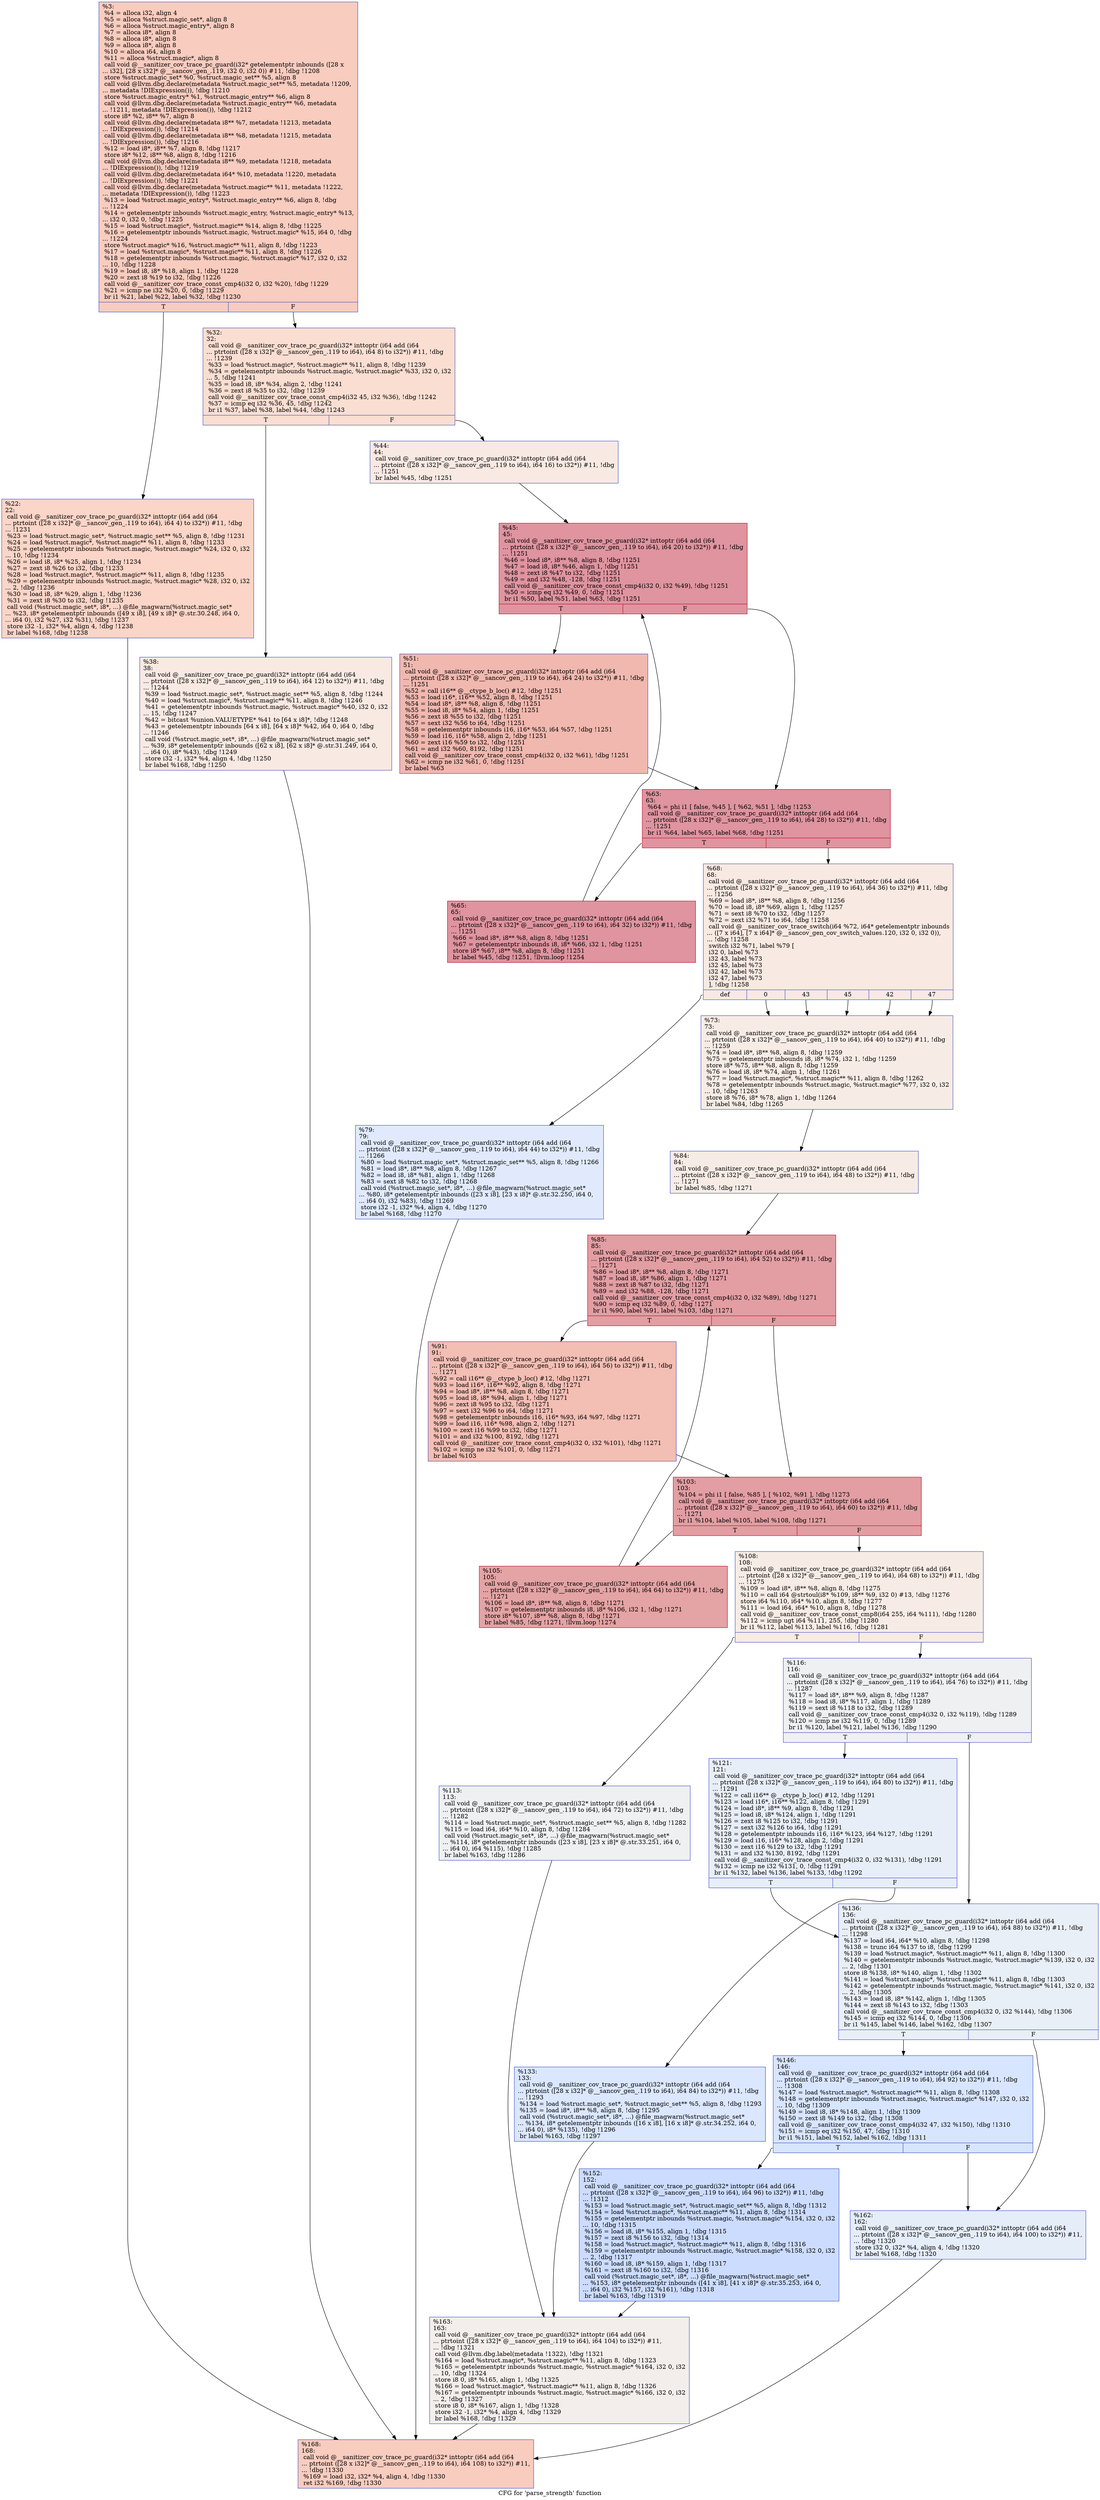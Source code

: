 digraph "CFG for 'parse_strength' function" {
	label="CFG for 'parse_strength' function";

	Node0x5555559c68d0 [shape=record,color="#3d50c3ff", style=filled, fillcolor="#f08b6e70",label="{%3:\l  %4 = alloca i32, align 4\l  %5 = alloca %struct.magic_set*, align 8\l  %6 = alloca %struct.magic_entry*, align 8\l  %7 = alloca i8*, align 8\l  %8 = alloca i8*, align 8\l  %9 = alloca i8*, align 8\l  %10 = alloca i64, align 8\l  %11 = alloca %struct.magic*, align 8\l  call void @__sanitizer_cov_trace_pc_guard(i32* getelementptr inbounds ([28 x\l... i32], [28 x i32]* @__sancov_gen_.119, i32 0, i32 0)) #11, !dbg !1208\l  store %struct.magic_set* %0, %struct.magic_set** %5, align 8\l  call void @llvm.dbg.declare(metadata %struct.magic_set** %5, metadata !1209,\l... metadata !DIExpression()), !dbg !1210\l  store %struct.magic_entry* %1, %struct.magic_entry** %6, align 8\l  call void @llvm.dbg.declare(metadata %struct.magic_entry** %6, metadata\l... !1211, metadata !DIExpression()), !dbg !1212\l  store i8* %2, i8** %7, align 8\l  call void @llvm.dbg.declare(metadata i8** %7, metadata !1213, metadata\l... !DIExpression()), !dbg !1214\l  call void @llvm.dbg.declare(metadata i8** %8, metadata !1215, metadata\l... !DIExpression()), !dbg !1216\l  %12 = load i8*, i8** %7, align 8, !dbg !1217\l  store i8* %12, i8** %8, align 8, !dbg !1216\l  call void @llvm.dbg.declare(metadata i8** %9, metadata !1218, metadata\l... !DIExpression()), !dbg !1219\l  call void @llvm.dbg.declare(metadata i64* %10, metadata !1220, metadata\l... !DIExpression()), !dbg !1221\l  call void @llvm.dbg.declare(metadata %struct.magic** %11, metadata !1222,\l... metadata !DIExpression()), !dbg !1223\l  %13 = load %struct.magic_entry*, %struct.magic_entry** %6, align 8, !dbg\l... !1224\l  %14 = getelementptr inbounds %struct.magic_entry, %struct.magic_entry* %13,\l... i32 0, i32 0, !dbg !1225\l  %15 = load %struct.magic*, %struct.magic** %14, align 8, !dbg !1225\l  %16 = getelementptr inbounds %struct.magic, %struct.magic* %15, i64 0, !dbg\l... !1224\l  store %struct.magic* %16, %struct.magic** %11, align 8, !dbg !1223\l  %17 = load %struct.magic*, %struct.magic** %11, align 8, !dbg !1226\l  %18 = getelementptr inbounds %struct.magic, %struct.magic* %17, i32 0, i32\l... 10, !dbg !1228\l  %19 = load i8, i8* %18, align 1, !dbg !1228\l  %20 = zext i8 %19 to i32, !dbg !1226\l  call void @__sanitizer_cov_trace_const_cmp4(i32 0, i32 %20), !dbg !1229\l  %21 = icmp ne i32 %20, 0, !dbg !1229\l  br i1 %21, label %22, label %32, !dbg !1230\l|{<s0>T|<s1>F}}"];
	Node0x5555559c68d0:s0 -> Node0x5555559c80b0;
	Node0x5555559c68d0:s1 -> Node0x5555559c8100;
	Node0x5555559c80b0 [shape=record,color="#3d50c3ff", style=filled, fillcolor="#f5a08170",label="{%22:\l22:                                               \l  call void @__sanitizer_cov_trace_pc_guard(i32* inttoptr (i64 add (i64\l... ptrtoint ([28 x i32]* @__sancov_gen_.119 to i64), i64 4) to i32*)) #11, !dbg\l... !1231\l  %23 = load %struct.magic_set*, %struct.magic_set** %5, align 8, !dbg !1231\l  %24 = load %struct.magic*, %struct.magic** %11, align 8, !dbg !1233\l  %25 = getelementptr inbounds %struct.magic, %struct.magic* %24, i32 0, i32\l... 10, !dbg !1234\l  %26 = load i8, i8* %25, align 1, !dbg !1234\l  %27 = zext i8 %26 to i32, !dbg !1233\l  %28 = load %struct.magic*, %struct.magic** %11, align 8, !dbg !1235\l  %29 = getelementptr inbounds %struct.magic, %struct.magic* %28, i32 0, i32\l... 2, !dbg !1236\l  %30 = load i8, i8* %29, align 1, !dbg !1236\l  %31 = zext i8 %30 to i32, !dbg !1235\l  call void (%struct.magic_set*, i8*, ...) @file_magwarn(%struct.magic_set*\l... %23, i8* getelementptr inbounds ([49 x i8], [49 x i8]* @.str.30.248, i64 0,\l... i64 0), i32 %27, i32 %31), !dbg !1237\l  store i32 -1, i32* %4, align 4, !dbg !1238\l  br label %168, !dbg !1238\l}"];
	Node0x5555559c80b0 -> Node0x5555559c88d0;
	Node0x5555559c8100 [shape=record,color="#3d50c3ff", style=filled, fillcolor="#f7b59970",label="{%32:\l32:                                               \l  call void @__sanitizer_cov_trace_pc_guard(i32* inttoptr (i64 add (i64\l... ptrtoint ([28 x i32]* @__sancov_gen_.119 to i64), i64 8) to i32*)) #11, !dbg\l... !1239\l  %33 = load %struct.magic*, %struct.magic** %11, align 8, !dbg !1239\l  %34 = getelementptr inbounds %struct.magic, %struct.magic* %33, i32 0, i32\l... 5, !dbg !1241\l  %35 = load i8, i8* %34, align 2, !dbg !1241\l  %36 = zext i8 %35 to i32, !dbg !1239\l  call void @__sanitizer_cov_trace_const_cmp4(i32 45, i32 %36), !dbg !1242\l  %37 = icmp eq i32 %36, 45, !dbg !1242\l  br i1 %37, label %38, label %44, !dbg !1243\l|{<s0>T|<s1>F}}"];
	Node0x5555559c8100:s0 -> Node0x5555559c8150;
	Node0x5555559c8100:s1 -> Node0x5555559c81a0;
	Node0x5555559c8150 [shape=record,color="#3d50c3ff", style=filled, fillcolor="#efcebd70",label="{%38:\l38:                                               \l  call void @__sanitizer_cov_trace_pc_guard(i32* inttoptr (i64 add (i64\l... ptrtoint ([28 x i32]* @__sancov_gen_.119 to i64), i64 12) to i32*)) #11, !dbg\l... !1244\l  %39 = load %struct.magic_set*, %struct.magic_set** %5, align 8, !dbg !1244\l  %40 = load %struct.magic*, %struct.magic** %11, align 8, !dbg !1246\l  %41 = getelementptr inbounds %struct.magic, %struct.magic* %40, i32 0, i32\l... 15, !dbg !1247\l  %42 = bitcast %union.VALUETYPE* %41 to [64 x i8]*, !dbg !1248\l  %43 = getelementptr inbounds [64 x i8], [64 x i8]* %42, i64 0, i64 0, !dbg\l... !1246\l  call void (%struct.magic_set*, i8*, ...) @file_magwarn(%struct.magic_set*\l... %39, i8* getelementptr inbounds ([62 x i8], [62 x i8]* @.str.31.249, i64 0,\l... i64 0), i8* %43), !dbg !1249\l  store i32 -1, i32* %4, align 4, !dbg !1250\l  br label %168, !dbg !1250\l}"];
	Node0x5555559c8150 -> Node0x5555559c88d0;
	Node0x5555559c81a0 [shape=record,color="#3d50c3ff", style=filled, fillcolor="#efcebd70",label="{%44:\l44:                                               \l  call void @__sanitizer_cov_trace_pc_guard(i32* inttoptr (i64 add (i64\l... ptrtoint ([28 x i32]* @__sancov_gen_.119 to i64), i64 16) to i32*)) #11, !dbg\l... !1251\l  br label %45, !dbg !1251\l}"];
	Node0x5555559c81a0 -> Node0x5555559c81f0;
	Node0x5555559c81f0 [shape=record,color="#b70d28ff", style=filled, fillcolor="#b70d2870",label="{%45:\l45:                                               \l  call void @__sanitizer_cov_trace_pc_guard(i32* inttoptr (i64 add (i64\l... ptrtoint ([28 x i32]* @__sancov_gen_.119 to i64), i64 20) to i32*)) #11, !dbg\l... !1251\l  %46 = load i8*, i8** %8, align 8, !dbg !1251\l  %47 = load i8, i8* %46, align 1, !dbg !1251\l  %48 = zext i8 %47 to i32, !dbg !1251\l  %49 = and i32 %48, -128, !dbg !1251\l  call void @__sanitizer_cov_trace_const_cmp4(i32 0, i32 %49), !dbg !1251\l  %50 = icmp eq i32 %49, 0, !dbg !1251\l  br i1 %50, label %51, label %63, !dbg !1251\l|{<s0>T|<s1>F}}"];
	Node0x5555559c81f0:s0 -> Node0x5555559c8240;
	Node0x5555559c81f0:s1 -> Node0x5555559c8290;
	Node0x5555559c8240 [shape=record,color="#3d50c3ff", style=filled, fillcolor="#dc5d4a70",label="{%51:\l51:                                               \l  call void @__sanitizer_cov_trace_pc_guard(i32* inttoptr (i64 add (i64\l... ptrtoint ([28 x i32]* @__sancov_gen_.119 to i64), i64 24) to i32*)) #11, !dbg\l... !1251\l  %52 = call i16** @__ctype_b_loc() #12, !dbg !1251\l  %53 = load i16*, i16** %52, align 8, !dbg !1251\l  %54 = load i8*, i8** %8, align 8, !dbg !1251\l  %55 = load i8, i8* %54, align 1, !dbg !1251\l  %56 = zext i8 %55 to i32, !dbg !1251\l  %57 = sext i32 %56 to i64, !dbg !1251\l  %58 = getelementptr inbounds i16, i16* %53, i64 %57, !dbg !1251\l  %59 = load i16, i16* %58, align 2, !dbg !1251\l  %60 = zext i16 %59 to i32, !dbg !1251\l  %61 = and i32 %60, 8192, !dbg !1251\l  call void @__sanitizer_cov_trace_const_cmp4(i32 0, i32 %61), !dbg !1251\l  %62 = icmp ne i32 %61, 0, !dbg !1251\l  br label %63\l}"];
	Node0x5555559c8240 -> Node0x5555559c8290;
	Node0x5555559c8290 [shape=record,color="#b70d28ff", style=filled, fillcolor="#b70d2870",label="{%63:\l63:                                               \l  %64 = phi i1 [ false, %45 ], [ %62, %51 ], !dbg !1253\l  call void @__sanitizer_cov_trace_pc_guard(i32* inttoptr (i64 add (i64\l... ptrtoint ([28 x i32]* @__sancov_gen_.119 to i64), i64 28) to i32*)) #11, !dbg\l... !1251\l  br i1 %64, label %65, label %68, !dbg !1251\l|{<s0>T|<s1>F}}"];
	Node0x5555559c8290:s0 -> Node0x5555559c82e0;
	Node0x5555559c8290:s1 -> Node0x5555559c8330;
	Node0x5555559c82e0 [shape=record,color="#b70d28ff", style=filled, fillcolor="#b70d2870",label="{%65:\l65:                                               \l  call void @__sanitizer_cov_trace_pc_guard(i32* inttoptr (i64 add (i64\l... ptrtoint ([28 x i32]* @__sancov_gen_.119 to i64), i64 32) to i32*)) #11, !dbg\l... !1251\l  %66 = load i8*, i8** %8, align 8, !dbg !1251\l  %67 = getelementptr inbounds i8, i8* %66, i32 1, !dbg !1251\l  store i8* %67, i8** %8, align 8, !dbg !1251\l  br label %45, !dbg !1251, !llvm.loop !1254\l}"];
	Node0x5555559c82e0 -> Node0x5555559c81f0;
	Node0x5555559c8330 [shape=record,color="#3d50c3ff", style=filled, fillcolor="#efcebd70",label="{%68:\l68:                                               \l  call void @__sanitizer_cov_trace_pc_guard(i32* inttoptr (i64 add (i64\l... ptrtoint ([28 x i32]* @__sancov_gen_.119 to i64), i64 36) to i32*)) #11, !dbg\l... !1256\l  %69 = load i8*, i8** %8, align 8, !dbg !1256\l  %70 = load i8, i8* %69, align 1, !dbg !1257\l  %71 = sext i8 %70 to i32, !dbg !1257\l  %72 = zext i32 %71 to i64, !dbg !1258\l  call void @__sanitizer_cov_trace_switch(i64 %72, i64* getelementptr inbounds\l... ([7 x i64], [7 x i64]* @__sancov_gen_cov_switch_values.120, i32 0, i32 0)),\l... !dbg !1258\l  switch i32 %71, label %79 [\l    i32 0, label %73\l    i32 43, label %73\l    i32 45, label %73\l    i32 42, label %73\l    i32 47, label %73\l  ], !dbg !1258\l|{<s0>def|<s1>0|<s2>43|<s3>45|<s4>42|<s5>47}}"];
	Node0x5555559c8330:s0 -> Node0x5555559c83d0;
	Node0x5555559c8330:s1 -> Node0x5555559c8380;
	Node0x5555559c8330:s2 -> Node0x5555559c8380;
	Node0x5555559c8330:s3 -> Node0x5555559c8380;
	Node0x5555559c8330:s4 -> Node0x5555559c8380;
	Node0x5555559c8330:s5 -> Node0x5555559c8380;
	Node0x5555559c8380 [shape=record,color="#3d50c3ff", style=filled, fillcolor="#ecd3c570",label="{%73:\l73:                                               \l  call void @__sanitizer_cov_trace_pc_guard(i32* inttoptr (i64 add (i64\l... ptrtoint ([28 x i32]* @__sancov_gen_.119 to i64), i64 40) to i32*)) #11, !dbg\l... !1259\l  %74 = load i8*, i8** %8, align 8, !dbg !1259\l  %75 = getelementptr inbounds i8, i8* %74, i32 1, !dbg !1259\l  store i8* %75, i8** %8, align 8, !dbg !1259\l  %76 = load i8, i8* %74, align 1, !dbg !1261\l  %77 = load %struct.magic*, %struct.magic** %11, align 8, !dbg !1262\l  %78 = getelementptr inbounds %struct.magic, %struct.magic* %77, i32 0, i32\l... 10, !dbg !1263\l  store i8 %76, i8* %78, align 1, !dbg !1264\l  br label %84, !dbg !1265\l}"];
	Node0x5555559c8380 -> Node0x5555559c8420;
	Node0x5555559c83d0 [shape=record,color="#3d50c3ff", style=filled, fillcolor="#b9d0f970",label="{%79:\l79:                                               \l  call void @__sanitizer_cov_trace_pc_guard(i32* inttoptr (i64 add (i64\l... ptrtoint ([28 x i32]* @__sancov_gen_.119 to i64), i64 44) to i32*)) #11, !dbg\l... !1266\l  %80 = load %struct.magic_set*, %struct.magic_set** %5, align 8, !dbg !1266\l  %81 = load i8*, i8** %8, align 8, !dbg !1267\l  %82 = load i8, i8* %81, align 1, !dbg !1268\l  %83 = sext i8 %82 to i32, !dbg !1268\l  call void (%struct.magic_set*, i8*, ...) @file_magwarn(%struct.magic_set*\l... %80, i8* getelementptr inbounds ([23 x i8], [23 x i8]* @.str.32.250, i64 0,\l... i64 0), i32 %83), !dbg !1269\l  store i32 -1, i32* %4, align 4, !dbg !1270\l  br label %168, !dbg !1270\l}"];
	Node0x5555559c83d0 -> Node0x5555559c88d0;
	Node0x5555559c8420 [shape=record,color="#3d50c3ff", style=filled, fillcolor="#ecd3c570",label="{%84:\l84:                                               \l  call void @__sanitizer_cov_trace_pc_guard(i32* inttoptr (i64 add (i64\l... ptrtoint ([28 x i32]* @__sancov_gen_.119 to i64), i64 48) to i32*)) #11, !dbg\l... !1271\l  br label %85, !dbg !1271\l}"];
	Node0x5555559c8420 -> Node0x5555559c8470;
	Node0x5555559c8470 [shape=record,color="#b70d28ff", style=filled, fillcolor="#be242e70",label="{%85:\l85:                                               \l  call void @__sanitizer_cov_trace_pc_guard(i32* inttoptr (i64 add (i64\l... ptrtoint ([28 x i32]* @__sancov_gen_.119 to i64), i64 52) to i32*)) #11, !dbg\l... !1271\l  %86 = load i8*, i8** %8, align 8, !dbg !1271\l  %87 = load i8, i8* %86, align 1, !dbg !1271\l  %88 = zext i8 %87 to i32, !dbg !1271\l  %89 = and i32 %88, -128, !dbg !1271\l  call void @__sanitizer_cov_trace_const_cmp4(i32 0, i32 %89), !dbg !1271\l  %90 = icmp eq i32 %89, 0, !dbg !1271\l  br i1 %90, label %91, label %103, !dbg !1271\l|{<s0>T|<s1>F}}"];
	Node0x5555559c8470:s0 -> Node0x5555559c84c0;
	Node0x5555559c8470:s1 -> Node0x5555559c8510;
	Node0x5555559c84c0 [shape=record,color="#3d50c3ff", style=filled, fillcolor="#e36c5570",label="{%91:\l91:                                               \l  call void @__sanitizer_cov_trace_pc_guard(i32* inttoptr (i64 add (i64\l... ptrtoint ([28 x i32]* @__sancov_gen_.119 to i64), i64 56) to i32*)) #11, !dbg\l... !1271\l  %92 = call i16** @__ctype_b_loc() #12, !dbg !1271\l  %93 = load i16*, i16** %92, align 8, !dbg !1271\l  %94 = load i8*, i8** %8, align 8, !dbg !1271\l  %95 = load i8, i8* %94, align 1, !dbg !1271\l  %96 = zext i8 %95 to i32, !dbg !1271\l  %97 = sext i32 %96 to i64, !dbg !1271\l  %98 = getelementptr inbounds i16, i16* %93, i64 %97, !dbg !1271\l  %99 = load i16, i16* %98, align 2, !dbg !1271\l  %100 = zext i16 %99 to i32, !dbg !1271\l  %101 = and i32 %100, 8192, !dbg !1271\l  call void @__sanitizer_cov_trace_const_cmp4(i32 0, i32 %101), !dbg !1271\l  %102 = icmp ne i32 %101, 0, !dbg !1271\l  br label %103\l}"];
	Node0x5555559c84c0 -> Node0x5555559c8510;
	Node0x5555559c8510 [shape=record,color="#b70d28ff", style=filled, fillcolor="#be242e70",label="{%103:\l103:                                              \l  %104 = phi i1 [ false, %85 ], [ %102, %91 ], !dbg !1273\l  call void @__sanitizer_cov_trace_pc_guard(i32* inttoptr (i64 add (i64\l... ptrtoint ([28 x i32]* @__sancov_gen_.119 to i64), i64 60) to i32*)) #11, !dbg\l... !1271\l  br i1 %104, label %105, label %108, !dbg !1271\l|{<s0>T|<s1>F}}"];
	Node0x5555559c8510:s0 -> Node0x5555559c8560;
	Node0x5555559c8510:s1 -> Node0x5555559c85b0;
	Node0x5555559c8560 [shape=record,color="#b70d28ff", style=filled, fillcolor="#c32e3170",label="{%105:\l105:                                              \l  call void @__sanitizer_cov_trace_pc_guard(i32* inttoptr (i64 add (i64\l... ptrtoint ([28 x i32]* @__sancov_gen_.119 to i64), i64 64) to i32*)) #11, !dbg\l... !1271\l  %106 = load i8*, i8** %8, align 8, !dbg !1271\l  %107 = getelementptr inbounds i8, i8* %106, i32 1, !dbg !1271\l  store i8* %107, i8** %8, align 8, !dbg !1271\l  br label %85, !dbg !1271, !llvm.loop !1274\l}"];
	Node0x5555559c8560 -> Node0x5555559c8470;
	Node0x5555559c85b0 [shape=record,color="#3d50c3ff", style=filled, fillcolor="#ecd3c570",label="{%108:\l108:                                              \l  call void @__sanitizer_cov_trace_pc_guard(i32* inttoptr (i64 add (i64\l... ptrtoint ([28 x i32]* @__sancov_gen_.119 to i64), i64 68) to i32*)) #11, !dbg\l... !1275\l  %109 = load i8*, i8** %8, align 8, !dbg !1275\l  %110 = call i64 @strtoul(i8* %109, i8** %9, i32 0) #13, !dbg !1276\l  store i64 %110, i64* %10, align 8, !dbg !1277\l  %111 = load i64, i64* %10, align 8, !dbg !1278\l  call void @__sanitizer_cov_trace_const_cmp8(i64 255, i64 %111), !dbg !1280\l  %112 = icmp ugt i64 %111, 255, !dbg !1280\l  br i1 %112, label %113, label %116, !dbg !1281\l|{<s0>T|<s1>F}}"];
	Node0x5555559c85b0:s0 -> Node0x5555559c8600;
	Node0x5555559c85b0:s1 -> Node0x5555559c8650;
	Node0x5555559c8600 [shape=record,color="#3d50c3ff", style=filled, fillcolor="#d9dce170",label="{%113:\l113:                                              \l  call void @__sanitizer_cov_trace_pc_guard(i32* inttoptr (i64 add (i64\l... ptrtoint ([28 x i32]* @__sancov_gen_.119 to i64), i64 72) to i32*)) #11, !dbg\l... !1282\l  %114 = load %struct.magic_set*, %struct.magic_set** %5, align 8, !dbg !1282\l  %115 = load i64, i64* %10, align 8, !dbg !1284\l  call void (%struct.magic_set*, i8*, ...) @file_magwarn(%struct.magic_set*\l... %114, i8* getelementptr inbounds ([23 x i8], [23 x i8]* @.str.33.251, i64 0,\l... i64 0), i64 %115), !dbg !1285\l  br label %163, !dbg !1286\l}"];
	Node0x5555559c8600 -> Node0x5555559c8880;
	Node0x5555559c8650 [shape=record,color="#3d50c3ff", style=filled, fillcolor="#d9dce170",label="{%116:\l116:                                              \l  call void @__sanitizer_cov_trace_pc_guard(i32* inttoptr (i64 add (i64\l... ptrtoint ([28 x i32]* @__sancov_gen_.119 to i64), i64 76) to i32*)) #11, !dbg\l... !1287\l  %117 = load i8*, i8** %9, align 8, !dbg !1287\l  %118 = load i8, i8* %117, align 1, !dbg !1289\l  %119 = sext i8 %118 to i32, !dbg !1289\l  call void @__sanitizer_cov_trace_const_cmp4(i32 0, i32 %119), !dbg !1289\l  %120 = icmp ne i32 %119, 0, !dbg !1289\l  br i1 %120, label %121, label %136, !dbg !1290\l|{<s0>T|<s1>F}}"];
	Node0x5555559c8650:s0 -> Node0x5555559c86a0;
	Node0x5555559c8650:s1 -> Node0x5555559c8740;
	Node0x5555559c86a0 [shape=record,color="#3d50c3ff", style=filled, fillcolor="#cbd8ee70",label="{%121:\l121:                                              \l  call void @__sanitizer_cov_trace_pc_guard(i32* inttoptr (i64 add (i64\l... ptrtoint ([28 x i32]* @__sancov_gen_.119 to i64), i64 80) to i32*)) #11, !dbg\l... !1291\l  %122 = call i16** @__ctype_b_loc() #12, !dbg !1291\l  %123 = load i16*, i16** %122, align 8, !dbg !1291\l  %124 = load i8*, i8** %9, align 8, !dbg !1291\l  %125 = load i8, i8* %124, align 1, !dbg !1291\l  %126 = zext i8 %125 to i32, !dbg !1291\l  %127 = sext i32 %126 to i64, !dbg !1291\l  %128 = getelementptr inbounds i16, i16* %123, i64 %127, !dbg !1291\l  %129 = load i16, i16* %128, align 2, !dbg !1291\l  %130 = zext i16 %129 to i32, !dbg !1291\l  %131 = and i32 %130, 8192, !dbg !1291\l  call void @__sanitizer_cov_trace_const_cmp4(i32 0, i32 %131), !dbg !1291\l  %132 = icmp ne i32 %131, 0, !dbg !1291\l  br i1 %132, label %136, label %133, !dbg !1292\l|{<s0>T|<s1>F}}"];
	Node0x5555559c86a0:s0 -> Node0x5555559c8740;
	Node0x5555559c86a0:s1 -> Node0x5555559c86f0;
	Node0x5555559c86f0 [shape=record,color="#3d50c3ff", style=filled, fillcolor="#aec9fc70",label="{%133:\l133:                                              \l  call void @__sanitizer_cov_trace_pc_guard(i32* inttoptr (i64 add (i64\l... ptrtoint ([28 x i32]* @__sancov_gen_.119 to i64), i64 84) to i32*)) #11, !dbg\l... !1293\l  %134 = load %struct.magic_set*, %struct.magic_set** %5, align 8, !dbg !1293\l  %135 = load i8*, i8** %8, align 8, !dbg !1295\l  call void (%struct.magic_set*, i8*, ...) @file_magwarn(%struct.magic_set*\l... %134, i8* getelementptr inbounds ([16 x i8], [16 x i8]* @.str.34.252, i64 0,\l... i64 0), i8* %135), !dbg !1296\l  br label %163, !dbg !1297\l}"];
	Node0x5555559c86f0 -> Node0x5555559c8880;
	Node0x5555559c8740 [shape=record,color="#3d50c3ff", style=filled, fillcolor="#cedaeb70",label="{%136:\l136:                                              \l  call void @__sanitizer_cov_trace_pc_guard(i32* inttoptr (i64 add (i64\l... ptrtoint ([28 x i32]* @__sancov_gen_.119 to i64), i64 88) to i32*)) #11, !dbg\l... !1298\l  %137 = load i64, i64* %10, align 8, !dbg !1298\l  %138 = trunc i64 %137 to i8, !dbg !1299\l  %139 = load %struct.magic*, %struct.magic** %11, align 8, !dbg !1300\l  %140 = getelementptr inbounds %struct.magic, %struct.magic* %139, i32 0, i32\l... 2, !dbg !1301\l  store i8 %138, i8* %140, align 1, !dbg !1302\l  %141 = load %struct.magic*, %struct.magic** %11, align 8, !dbg !1303\l  %142 = getelementptr inbounds %struct.magic, %struct.magic* %141, i32 0, i32\l... 2, !dbg !1305\l  %143 = load i8, i8* %142, align 1, !dbg !1305\l  %144 = zext i8 %143 to i32, !dbg !1303\l  call void @__sanitizer_cov_trace_const_cmp4(i32 0, i32 %144), !dbg !1306\l  %145 = icmp eq i32 %144, 0, !dbg !1306\l  br i1 %145, label %146, label %162, !dbg !1307\l|{<s0>T|<s1>F}}"];
	Node0x5555559c8740:s0 -> Node0x5555559c8790;
	Node0x5555559c8740:s1 -> Node0x5555559c8830;
	Node0x5555559c8790 [shape=record,color="#3d50c3ff", style=filled, fillcolor="#a7c5fe70",label="{%146:\l146:                                              \l  call void @__sanitizer_cov_trace_pc_guard(i32* inttoptr (i64 add (i64\l... ptrtoint ([28 x i32]* @__sancov_gen_.119 to i64), i64 92) to i32*)) #11, !dbg\l... !1308\l  %147 = load %struct.magic*, %struct.magic** %11, align 8, !dbg !1308\l  %148 = getelementptr inbounds %struct.magic, %struct.magic* %147, i32 0, i32\l... 10, !dbg !1309\l  %149 = load i8, i8* %148, align 1, !dbg !1309\l  %150 = zext i8 %149 to i32, !dbg !1308\l  call void @__sanitizer_cov_trace_const_cmp4(i32 47, i32 %150), !dbg !1310\l  %151 = icmp eq i32 %150, 47, !dbg !1310\l  br i1 %151, label %152, label %162, !dbg !1311\l|{<s0>T|<s1>F}}"];
	Node0x5555559c8790:s0 -> Node0x5555559c87e0;
	Node0x5555559c8790:s1 -> Node0x5555559c8830;
	Node0x5555559c87e0 [shape=record,color="#3d50c3ff", style=filled, fillcolor="#8caffe70",label="{%152:\l152:                                              \l  call void @__sanitizer_cov_trace_pc_guard(i32* inttoptr (i64 add (i64\l... ptrtoint ([28 x i32]* @__sancov_gen_.119 to i64), i64 96) to i32*)) #11, !dbg\l... !1312\l  %153 = load %struct.magic_set*, %struct.magic_set** %5, align 8, !dbg !1312\l  %154 = load %struct.magic*, %struct.magic** %11, align 8, !dbg !1314\l  %155 = getelementptr inbounds %struct.magic, %struct.magic* %154, i32 0, i32\l... 10, !dbg !1315\l  %156 = load i8, i8* %155, align 1, !dbg !1315\l  %157 = zext i8 %156 to i32, !dbg !1314\l  %158 = load %struct.magic*, %struct.magic** %11, align 8, !dbg !1316\l  %159 = getelementptr inbounds %struct.magic, %struct.magic* %158, i32 0, i32\l... 2, !dbg !1317\l  %160 = load i8, i8* %159, align 1, !dbg !1317\l  %161 = zext i8 %160 to i32, !dbg !1316\l  call void (%struct.magic_set*, i8*, ...) @file_magwarn(%struct.magic_set*\l... %153, i8* getelementptr inbounds ([41 x i8], [41 x i8]* @.str.35.253, i64 0,\l... i64 0), i32 %157, i32 %161), !dbg !1318\l  br label %163, !dbg !1319\l}"];
	Node0x5555559c87e0 -> Node0x5555559c8880;
	Node0x5555559c8830 [shape=record,color="#3d50c3ff", style=filled, fillcolor="#c5d6f270",label="{%162:\l162:                                              \l  call void @__sanitizer_cov_trace_pc_guard(i32* inttoptr (i64 add (i64\l... ptrtoint ([28 x i32]* @__sancov_gen_.119 to i64), i64 100) to i32*)) #11,\l... !dbg !1320\l  store i32 0, i32* %4, align 4, !dbg !1320\l  br label %168, !dbg !1320\l}"];
	Node0x5555559c8830 -> Node0x5555559c88d0;
	Node0x5555559c8880 [shape=record,color="#3d50c3ff", style=filled, fillcolor="#e3d9d370",label="{%163:\l163:                                              \l  call void @__sanitizer_cov_trace_pc_guard(i32* inttoptr (i64 add (i64\l... ptrtoint ([28 x i32]* @__sancov_gen_.119 to i64), i64 104) to i32*)) #11,\l... !dbg !1321\l  call void @llvm.dbg.label(metadata !1322), !dbg !1321\l  %164 = load %struct.magic*, %struct.magic** %11, align 8, !dbg !1323\l  %165 = getelementptr inbounds %struct.magic, %struct.magic* %164, i32 0, i32\l... 10, !dbg !1324\l  store i8 0, i8* %165, align 1, !dbg !1325\l  %166 = load %struct.magic*, %struct.magic** %11, align 8, !dbg !1326\l  %167 = getelementptr inbounds %struct.magic, %struct.magic* %166, i32 0, i32\l... 2, !dbg !1327\l  store i8 0, i8* %167, align 1, !dbg !1328\l  store i32 -1, i32* %4, align 4, !dbg !1329\l  br label %168, !dbg !1329\l}"];
	Node0x5555559c8880 -> Node0x5555559c88d0;
	Node0x5555559c88d0 [shape=record,color="#3d50c3ff", style=filled, fillcolor="#f08b6e70",label="{%168:\l168:                                              \l  call void @__sanitizer_cov_trace_pc_guard(i32* inttoptr (i64 add (i64\l... ptrtoint ([28 x i32]* @__sancov_gen_.119 to i64), i64 108) to i32*)) #11,\l... !dbg !1330\l  %169 = load i32, i32* %4, align 4, !dbg !1330\l  ret i32 %169, !dbg !1330\l}"];
}
